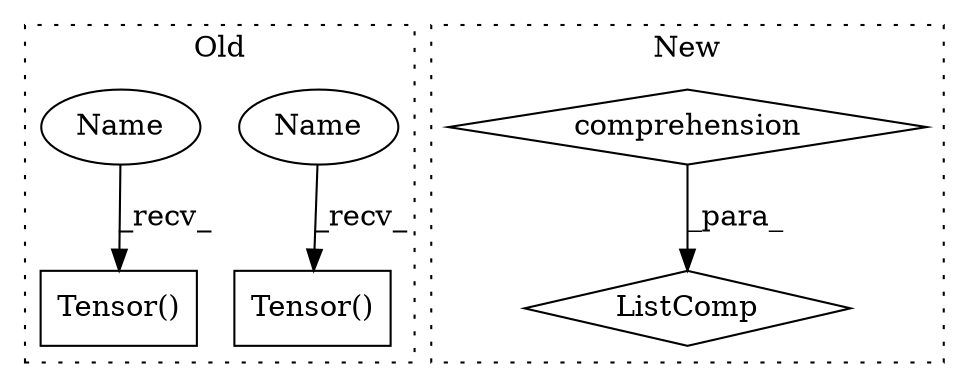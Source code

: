 digraph G {
subgraph cluster0 {
1 [label="Tensor()" a="75" s="1092,1185" l="13,1" shape="box"];
3 [label="Tensor()" a="75" s="1217,1308" l="13,1" shape="box"];
5 [label="Name" a="87" s="1217" l="5" shape="ellipse"];
6 [label="Name" a="87" s="1092" l="5" shape="ellipse"];
label = "Old";
style="dotted";
}
subgraph cluster1 {
2 [label="ListComp" a="106" s="1183" l="62" shape="diamond"];
4 [label="comprehension" a="45" s="1187" l="3" shape="diamond"];
label = "New";
style="dotted";
}
4 -> 2 [label="_para_"];
5 -> 3 [label="_recv_"];
6 -> 1 [label="_recv_"];
}